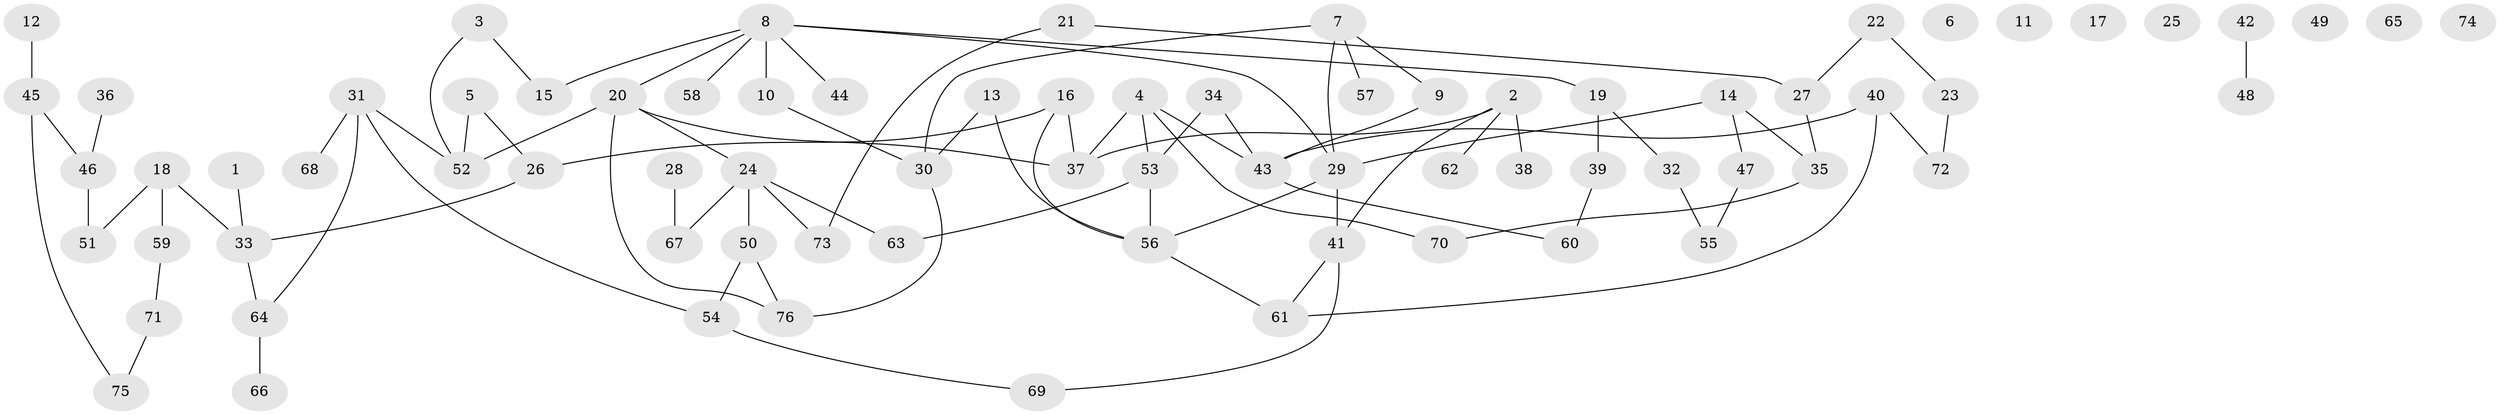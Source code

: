 // coarse degree distribution, {7: 0.02564102564102564, 2: 0.28205128205128205, 3: 0.23076923076923078, 4: 0.1794871794871795, 5: 0.1282051282051282, 1: 0.1282051282051282, 6: 0.02564102564102564}
// Generated by graph-tools (version 1.1) at 2025/35/03/04/25 23:35:44]
// undirected, 76 vertices, 90 edges
graph export_dot {
  node [color=gray90,style=filled];
  1;
  2;
  3;
  4;
  5;
  6;
  7;
  8;
  9;
  10;
  11;
  12;
  13;
  14;
  15;
  16;
  17;
  18;
  19;
  20;
  21;
  22;
  23;
  24;
  25;
  26;
  27;
  28;
  29;
  30;
  31;
  32;
  33;
  34;
  35;
  36;
  37;
  38;
  39;
  40;
  41;
  42;
  43;
  44;
  45;
  46;
  47;
  48;
  49;
  50;
  51;
  52;
  53;
  54;
  55;
  56;
  57;
  58;
  59;
  60;
  61;
  62;
  63;
  64;
  65;
  66;
  67;
  68;
  69;
  70;
  71;
  72;
  73;
  74;
  75;
  76;
  1 -- 33;
  2 -- 37;
  2 -- 38;
  2 -- 41;
  2 -- 62;
  3 -- 15;
  3 -- 52;
  4 -- 37;
  4 -- 43;
  4 -- 53;
  4 -- 70;
  5 -- 26;
  5 -- 52;
  7 -- 9;
  7 -- 29;
  7 -- 30;
  7 -- 57;
  8 -- 10;
  8 -- 15;
  8 -- 19;
  8 -- 20;
  8 -- 29;
  8 -- 44;
  8 -- 58;
  9 -- 43;
  10 -- 30;
  12 -- 45;
  13 -- 30;
  13 -- 56;
  14 -- 29;
  14 -- 35;
  14 -- 47;
  16 -- 26;
  16 -- 37;
  16 -- 56;
  18 -- 33;
  18 -- 51;
  18 -- 59;
  19 -- 32;
  19 -- 39;
  20 -- 24;
  20 -- 37;
  20 -- 52;
  20 -- 76;
  21 -- 27;
  21 -- 73;
  22 -- 23;
  22 -- 27;
  23 -- 72;
  24 -- 50;
  24 -- 63;
  24 -- 67;
  24 -- 73;
  26 -- 33;
  27 -- 35;
  28 -- 67;
  29 -- 41;
  29 -- 56;
  30 -- 76;
  31 -- 52;
  31 -- 54;
  31 -- 64;
  31 -- 68;
  32 -- 55;
  33 -- 64;
  34 -- 43;
  34 -- 53;
  35 -- 70;
  36 -- 46;
  39 -- 60;
  40 -- 43;
  40 -- 61;
  40 -- 72;
  41 -- 61;
  41 -- 69;
  42 -- 48;
  43 -- 60;
  45 -- 46;
  45 -- 75;
  46 -- 51;
  47 -- 55;
  50 -- 54;
  50 -- 76;
  53 -- 56;
  53 -- 63;
  54 -- 69;
  56 -- 61;
  59 -- 71;
  64 -- 66;
  71 -- 75;
}
